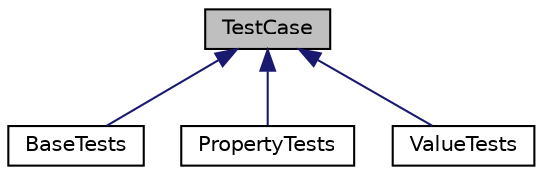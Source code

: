 digraph "TestCase"
{
 // INTERACTIVE_SVG=YES
 // LATEX_PDF_SIZE
  edge [fontname="Helvetica",fontsize="10",labelfontname="Helvetica",labelfontsize="10"];
  node [fontname="Helvetica",fontsize="10",shape=record];
  Node1 [label="TestCase",height=0.2,width=0.4,color="black", fillcolor="grey75", style="filled", fontcolor="black",tooltip=" "];
  Node1 -> Node2 [dir="back",color="midnightblue",fontsize="10",style="solid",fontname="Helvetica"];
  Node2 [label="BaseTests",height=0.2,width=0.4,color="black", fillcolor="white", style="filled",URL="$class_base_tests.html",tooltip=" "];
  Node1 -> Node3 [dir="back",color="midnightblue",fontsize="10",style="solid",fontname="Helvetica"];
  Node3 [label="PropertyTests",height=0.2,width=0.4,color="black", fillcolor="white", style="filled",URL="$class_property_tests.html",tooltip=" "];
  Node1 -> Node4 [dir="back",color="midnightblue",fontsize="10",style="solid",fontname="Helvetica"];
  Node4 [label="ValueTests",height=0.2,width=0.4,color="black", fillcolor="white", style="filled",URL="$class_value_tests.html",tooltip=" "];
}
